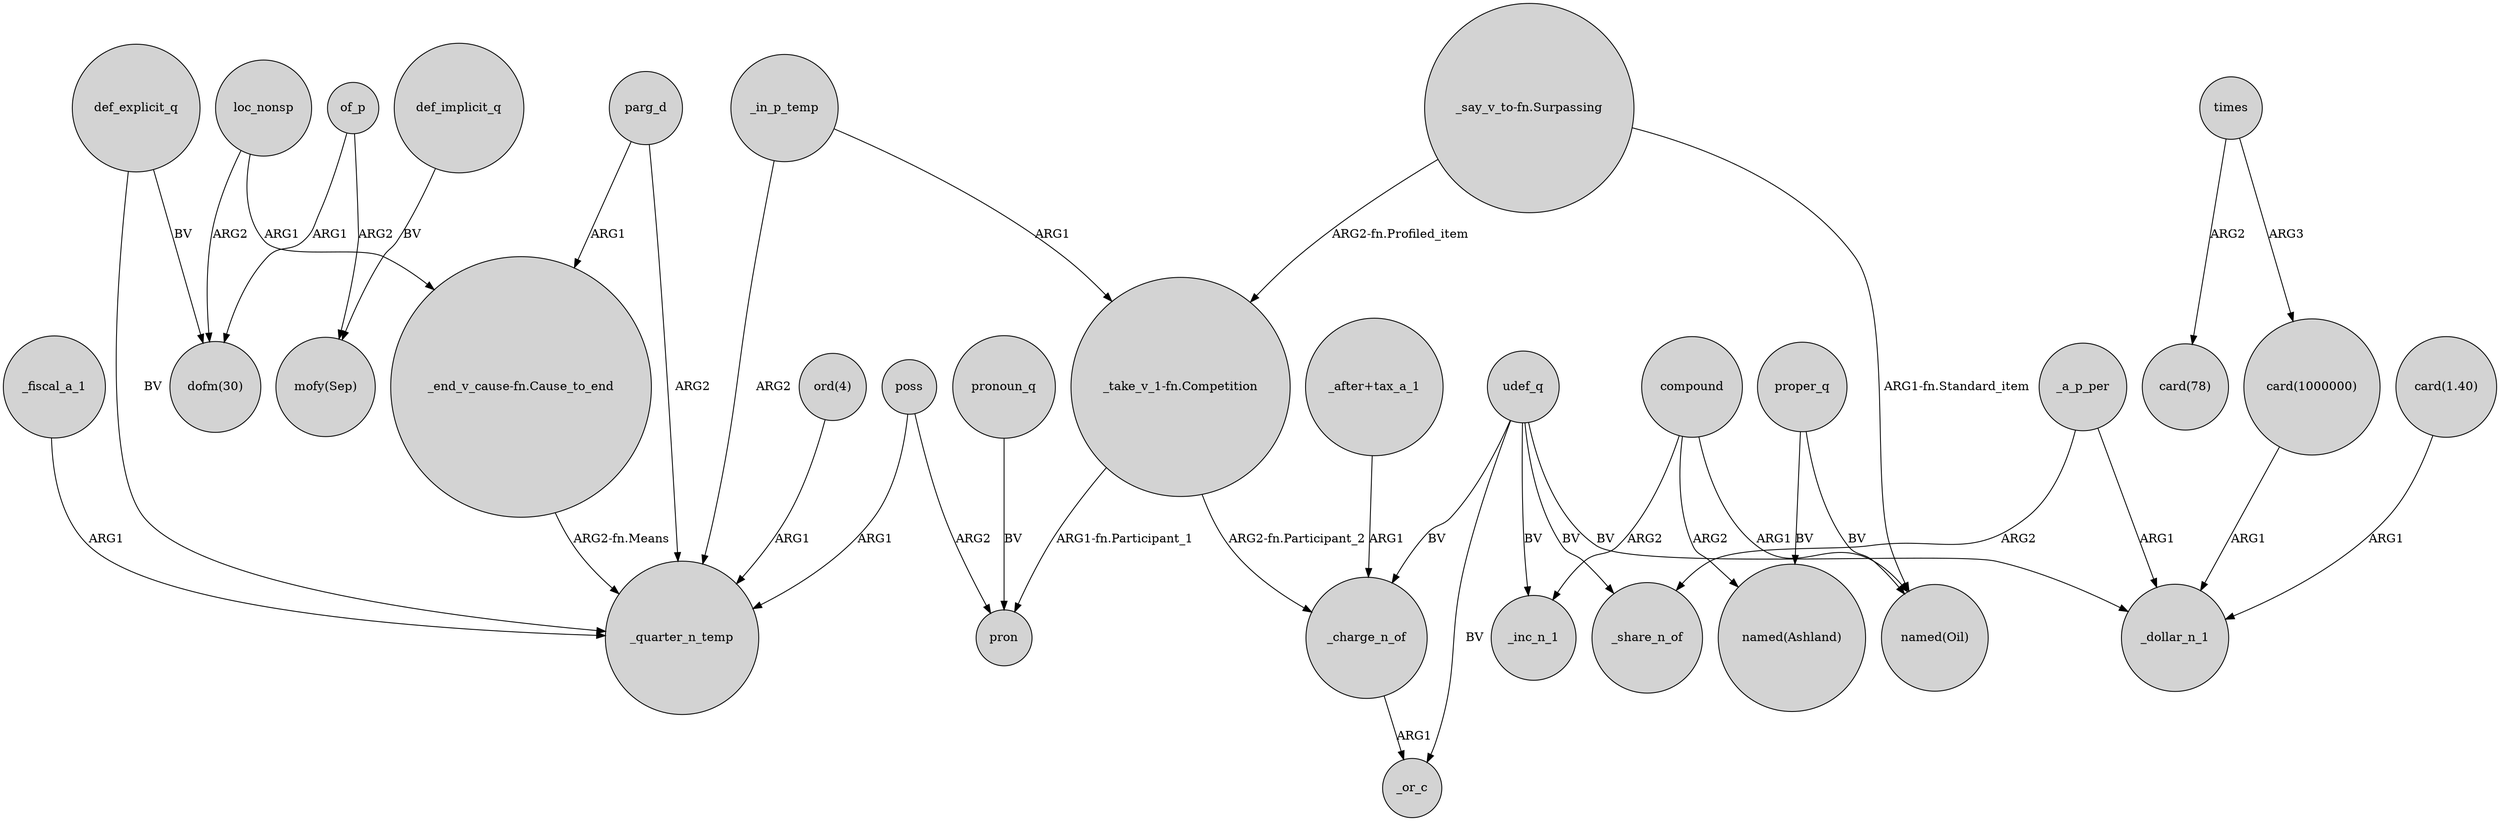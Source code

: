 digraph {
	node [shape=circle style=filled]
	parg_d -> "_end_v_cause-fn.Cause_to_end" [label=ARG1]
	_in_p_temp -> _quarter_n_temp [label=ARG2]
	_in_p_temp -> "_take_v_1-fn.Competition" [label=ARG1]
	"_take_v_1-fn.Competition" -> _charge_n_of [label="ARG2-fn.Participant_2"]
	times -> "card(1000000)" [label=ARG3]
	def_implicit_q -> "mofy(Sep)" [label=BV]
	def_explicit_q -> "dofm(30)" [label=BV]
	of_p -> "mofy(Sep)" [label=ARG2]
	udef_q -> _or_c [label=BV]
	"_say_v_to-fn.Surpassing" -> "_take_v_1-fn.Competition" [label="ARG2-fn.Profiled_item"]
	pronoun_q -> pron [label=BV]
	udef_q -> _inc_n_1 [label=BV]
	poss -> pron [label=ARG2]
	compound -> _inc_n_1 [label=ARG2]
	_a_p_per -> _share_n_of [label=ARG2]
	"_after+tax_a_1" -> _charge_n_of [label=ARG1]
	udef_q -> _share_n_of [label=BV]
	def_explicit_q -> _quarter_n_temp [label=BV]
	"_say_v_to-fn.Surpassing" -> "named(Oil)" [label="ARG1-fn.Standard_item"]
	udef_q -> _dollar_n_1 [label=BV]
	parg_d -> _quarter_n_temp [label=ARG2]
	"card(1000000)" -> _dollar_n_1 [label=ARG1]
	compound -> "named(Oil)" [label=ARG1]
	loc_nonsp -> "_end_v_cause-fn.Cause_to_end" [label=ARG1]
	"card(1.40)" -> _dollar_n_1 [label=ARG1]
	udef_q -> _charge_n_of [label=BV]
	"_take_v_1-fn.Competition" -> pron [label="ARG1-fn.Participant_1"]
	"ord(4)" -> _quarter_n_temp [label=ARG1]
	_a_p_per -> _dollar_n_1 [label=ARG1]
	poss -> _quarter_n_temp [label=ARG1]
	_charge_n_of -> _or_c [label=ARG1]
	times -> "card(78)" [label=ARG2]
	of_p -> "dofm(30)" [label=ARG1]
	_fiscal_a_1 -> _quarter_n_temp [label=ARG1]
	compound -> "named(Ashland)" [label=ARG2]
	proper_q -> "named(Oil)" [label=BV]
	loc_nonsp -> "dofm(30)" [label=ARG2]
	"_end_v_cause-fn.Cause_to_end" -> _quarter_n_temp [label="ARG2-fn.Means"]
	proper_q -> "named(Ashland)" [label=BV]
}

